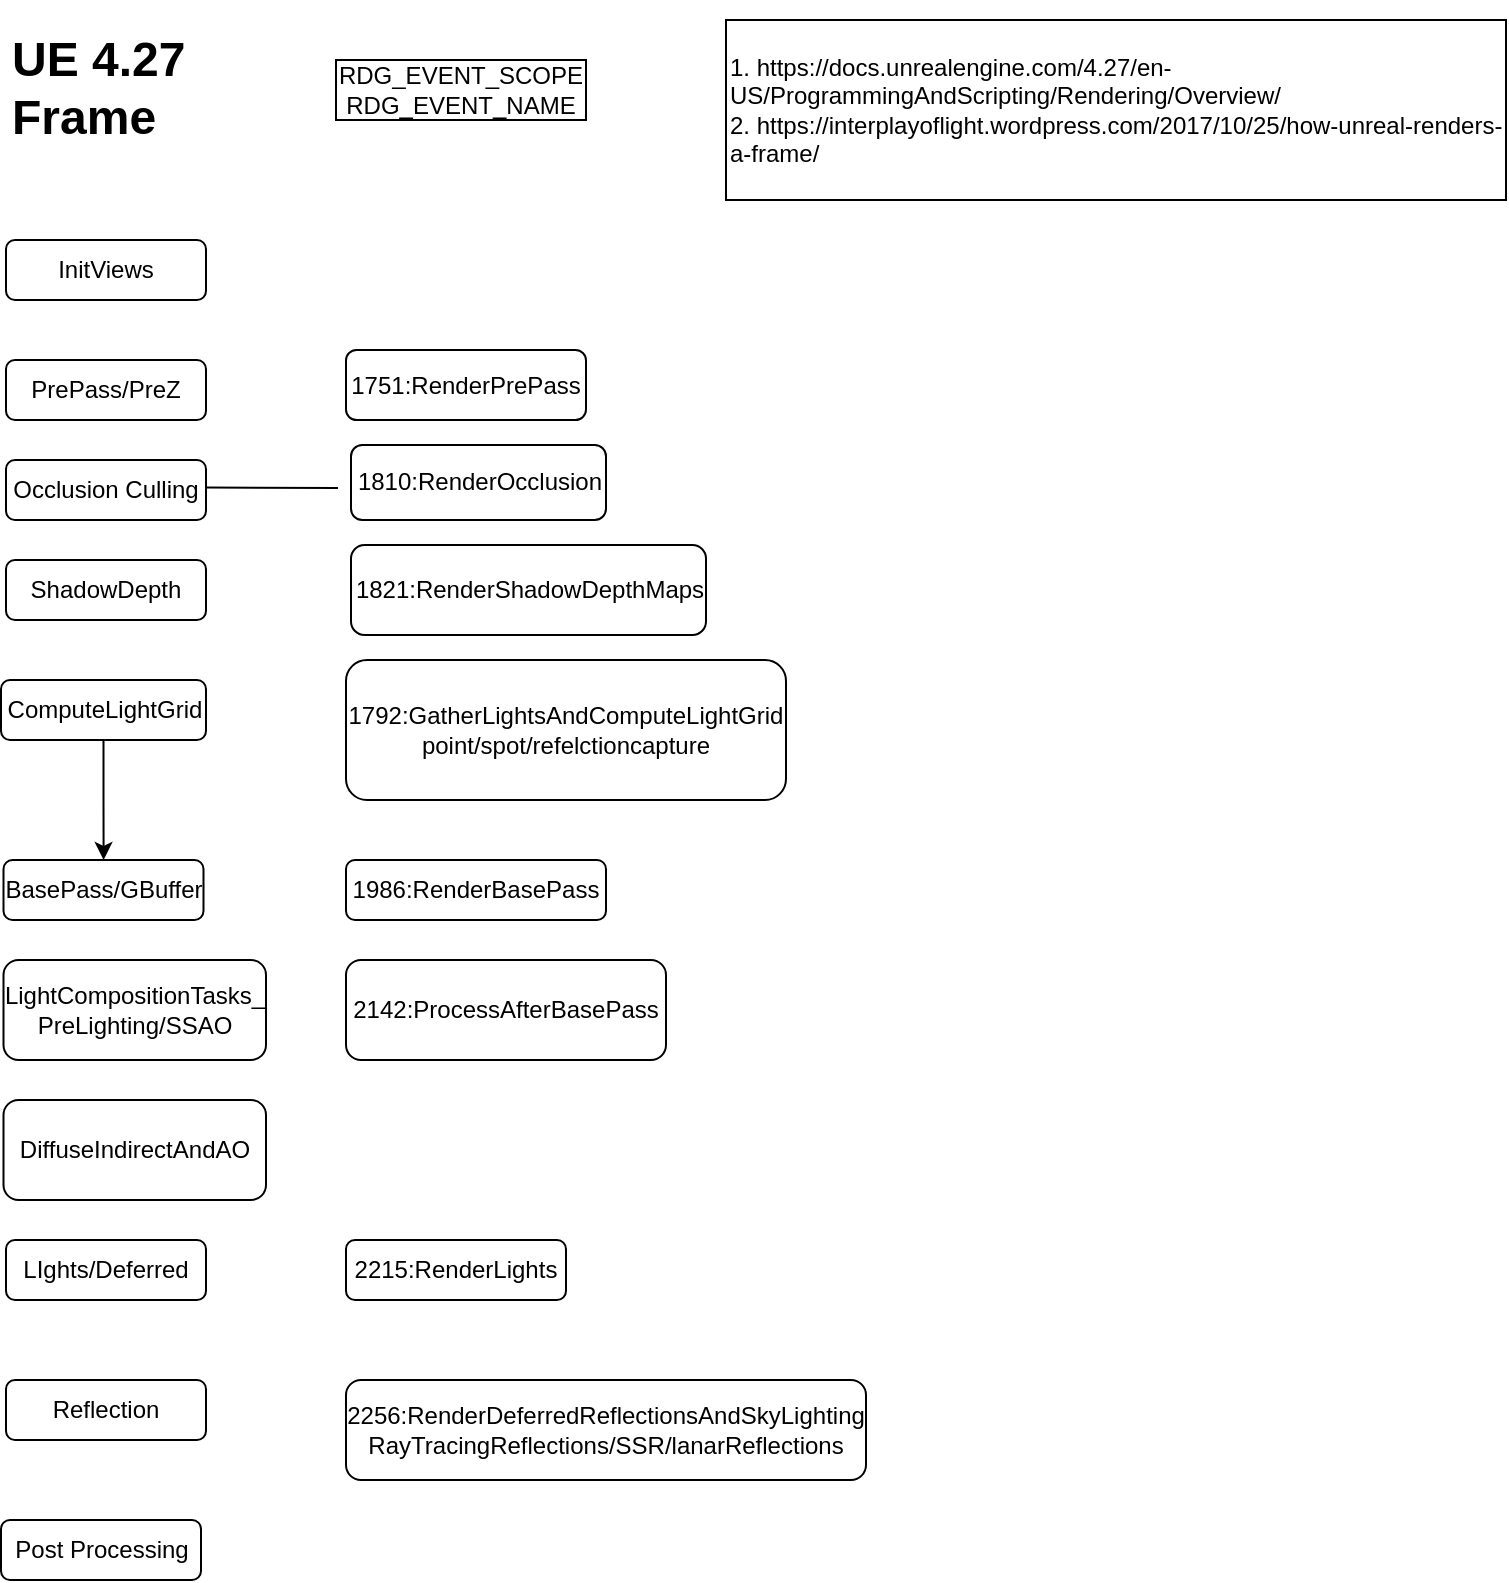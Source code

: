 <mxfile version="22.0.8" type="github">
  <diagram name="第 1 页" id="Ze0jnDnfLPyHOgXYB_ot">
    <mxGraphModel dx="954" dy="648" grid="1" gridSize="10" guides="1" tooltips="1" connect="1" arrows="1" fold="1" page="1" pageScale="1" pageWidth="827" pageHeight="1169" math="0" shadow="0">
      <root>
        <mxCell id="0" />
        <mxCell id="1" parent="0" />
        <mxCell id="qzIb_nU2oz7oTCQaS19U-2" value="InitViews" style="rounded=1;whiteSpace=wrap;html=1;" vertex="1" parent="1">
          <mxGeometry x="70" y="140" width="100" height="30" as="geometry" />
        </mxCell>
        <mxCell id="qzIb_nU2oz7oTCQaS19U-3" value="PrePass/PreZ" style="rounded=1;whiteSpace=wrap;html=1;" vertex="1" parent="1">
          <mxGeometry x="70" y="200" width="100" height="30" as="geometry" />
        </mxCell>
        <mxCell id="qzIb_nU2oz7oTCQaS19U-4" value="Occlusion Culling" style="rounded=1;whiteSpace=wrap;html=1;" vertex="1" parent="1">
          <mxGeometry x="70" y="250" width="100" height="30" as="geometry" />
        </mxCell>
        <mxCell id="qzIb_nU2oz7oTCQaS19U-5" value="ShadowDepth" style="rounded=1;whiteSpace=wrap;html=1;" vertex="1" parent="1">
          <mxGeometry x="70" y="300" width="100" height="30" as="geometry" />
        </mxCell>
        <mxCell id="qzIb_nU2oz7oTCQaS19U-8" value="" style="edgeStyle=orthogonalEdgeStyle;rounded=0;orthogonalLoop=1;jettySize=auto;html=1;" edge="1" parent="1" source="qzIb_nU2oz7oTCQaS19U-6" target="qzIb_nU2oz7oTCQaS19U-7">
          <mxGeometry relative="1" as="geometry" />
        </mxCell>
        <mxCell id="qzIb_nU2oz7oTCQaS19U-6" value="ComputeLightGrid" style="rounded=1;whiteSpace=wrap;html=1;" vertex="1" parent="1">
          <mxGeometry x="67.5" y="360" width="102.5" height="30" as="geometry" />
        </mxCell>
        <mxCell id="qzIb_nU2oz7oTCQaS19U-7" value="BasePass/GBuffer" style="rounded=1;whiteSpace=wrap;html=1;" vertex="1" parent="1">
          <mxGeometry x="68.75" y="450" width="100" height="30" as="geometry" />
        </mxCell>
        <mxCell id="qzIb_nU2oz7oTCQaS19U-9" value="1810:RenderOcclusion" style="whiteSpace=wrap;html=1;rounded=1;" vertex="1" parent="1">
          <mxGeometry x="242.5" y="242.5" width="127.5" height="37.5" as="geometry" />
        </mxCell>
        <mxCell id="qzIb_nU2oz7oTCQaS19U-11" value="" style="endArrow=none;html=1;rounded=0;" edge="1" parent="1">
          <mxGeometry width="50" height="50" relative="1" as="geometry">
            <mxPoint x="170" y="263.75" as="sourcePoint" />
            <mxPoint x="236" y="264" as="targetPoint" />
          </mxGeometry>
        </mxCell>
        <mxCell id="qzIb_nU2oz7oTCQaS19U-13" value="1792:GatherLightsAndComputeLightGrid&lt;br&gt;point/spot/refelctioncapture" style="whiteSpace=wrap;html=1;rounded=1;" vertex="1" parent="1">
          <mxGeometry x="240" y="350" width="220" height="70" as="geometry" />
        </mxCell>
        <mxCell id="qzIb_nU2oz7oTCQaS19U-14" value="LIghts/Deferred" style="rounded=1;whiteSpace=wrap;html=1;" vertex="1" parent="1">
          <mxGeometry x="70" y="640" width="100" height="30" as="geometry" />
        </mxCell>
        <mxCell id="qzIb_nU2oz7oTCQaS19U-15" value="LightCompositionTasks_&lt;br&gt;PreLighting/SSAO" style="rounded=1;whiteSpace=wrap;html=1;" vertex="1" parent="1">
          <mxGeometry x="68.75" y="500" width="131.25" height="50" as="geometry" />
        </mxCell>
        <mxCell id="qzIb_nU2oz7oTCQaS19U-16" value="2142:ProcessAfterBasePass" style="rounded=1;whiteSpace=wrap;html=1;" vertex="1" parent="1">
          <mxGeometry x="240" y="500" width="160" height="50" as="geometry" />
        </mxCell>
        <mxCell id="qzIb_nU2oz7oTCQaS19U-17" value="1986:RenderBasePass" style="rounded=1;whiteSpace=wrap;html=1;" vertex="1" parent="1">
          <mxGeometry x="240" y="450" width="130" height="30" as="geometry" />
        </mxCell>
        <mxCell id="qzIb_nU2oz7oTCQaS19U-18" value="Reflection" style="rounded=1;whiteSpace=wrap;html=1;" vertex="1" parent="1">
          <mxGeometry x="70" y="710" width="100" height="30" as="geometry" />
        </mxCell>
        <mxCell id="qzIb_nU2oz7oTCQaS19U-19" value="DiffuseIndirectAndAO" style="rounded=1;whiteSpace=wrap;html=1;" vertex="1" parent="1">
          <mxGeometry x="68.75" y="570" width="131.25" height="50" as="geometry" />
        </mxCell>
        <mxCell id="qzIb_nU2oz7oTCQaS19U-20" value="2215:RenderLights" style="rounded=1;whiteSpace=wrap;html=1;" vertex="1" parent="1">
          <mxGeometry x="240" y="640" width="110" height="30" as="geometry" />
        </mxCell>
        <mxCell id="qzIb_nU2oz7oTCQaS19U-21" value="2256:RenderDeferredReflectionsAndSkyLighting&lt;br&gt;RayTracingReflections/SSR/lanarReflections" style="rounded=1;html=1;whiteSpace=wrap;" vertex="1" parent="1">
          <mxGeometry x="240" y="710" width="260" height="50" as="geometry" />
        </mxCell>
        <mxCell id="qzIb_nU2oz7oTCQaS19U-22" value="RDG_EVENT_SCOPE&lt;br&gt;RDG_EVENT_NAME" style="rounded=0;whiteSpace=wrap;html=1;" vertex="1" parent="1">
          <mxGeometry x="235" y="50" width="125" height="30" as="geometry" />
        </mxCell>
        <mxCell id="qzIb_nU2oz7oTCQaS19U-23" value="Post Processing" style="rounded=1;whiteSpace=wrap;html=1;" vertex="1" parent="1">
          <mxGeometry x="67.5" y="780" width="100" height="30" as="geometry" />
        </mxCell>
        <mxCell id="qzIb_nU2oz7oTCQaS19U-24" value="1.&amp;nbsp;https://docs.unrealengine.com/4.27/en-US/ProgrammingAndScripting/Rendering/Overview/&lt;br&gt;2.&amp;nbsp;https://interplayoflight.wordpress.com/2017/10/25/how-unreal-renders-a-frame/" style="rounded=0;whiteSpace=wrap;html=1;align=left;" vertex="1" parent="1">
          <mxGeometry x="430" y="30" width="390" height="90" as="geometry" />
        </mxCell>
        <mxCell id="qzIb_nU2oz7oTCQaS19U-25" value="&lt;h1&gt;&lt;span style=&quot;background-color: initial;&quot;&gt;UE 4.27 Frame&lt;/span&gt;&lt;/h1&gt;" style="text;html=1;strokeColor=none;fillColor=none;spacing=5;spacingTop=-20;whiteSpace=wrap;overflow=hidden;rounded=0;" vertex="1" parent="1">
          <mxGeometry x="67.5" y="30" width="108.12" height="70" as="geometry" />
        </mxCell>
        <mxCell id="qzIb_nU2oz7oTCQaS19U-26" value="1821:RenderShadowDepthMaps" style="whiteSpace=wrap;html=1;rounded=1;" vertex="1" parent="1">
          <mxGeometry x="242.5" y="292.5" width="177.5" height="45" as="geometry" />
        </mxCell>
        <mxCell id="qzIb_nU2oz7oTCQaS19U-27" value="1751:RenderPrePass" style="whiteSpace=wrap;html=1;rounded=1;" vertex="1" parent="1">
          <mxGeometry x="240" y="195" width="120" height="35" as="geometry" />
        </mxCell>
      </root>
    </mxGraphModel>
  </diagram>
</mxfile>
